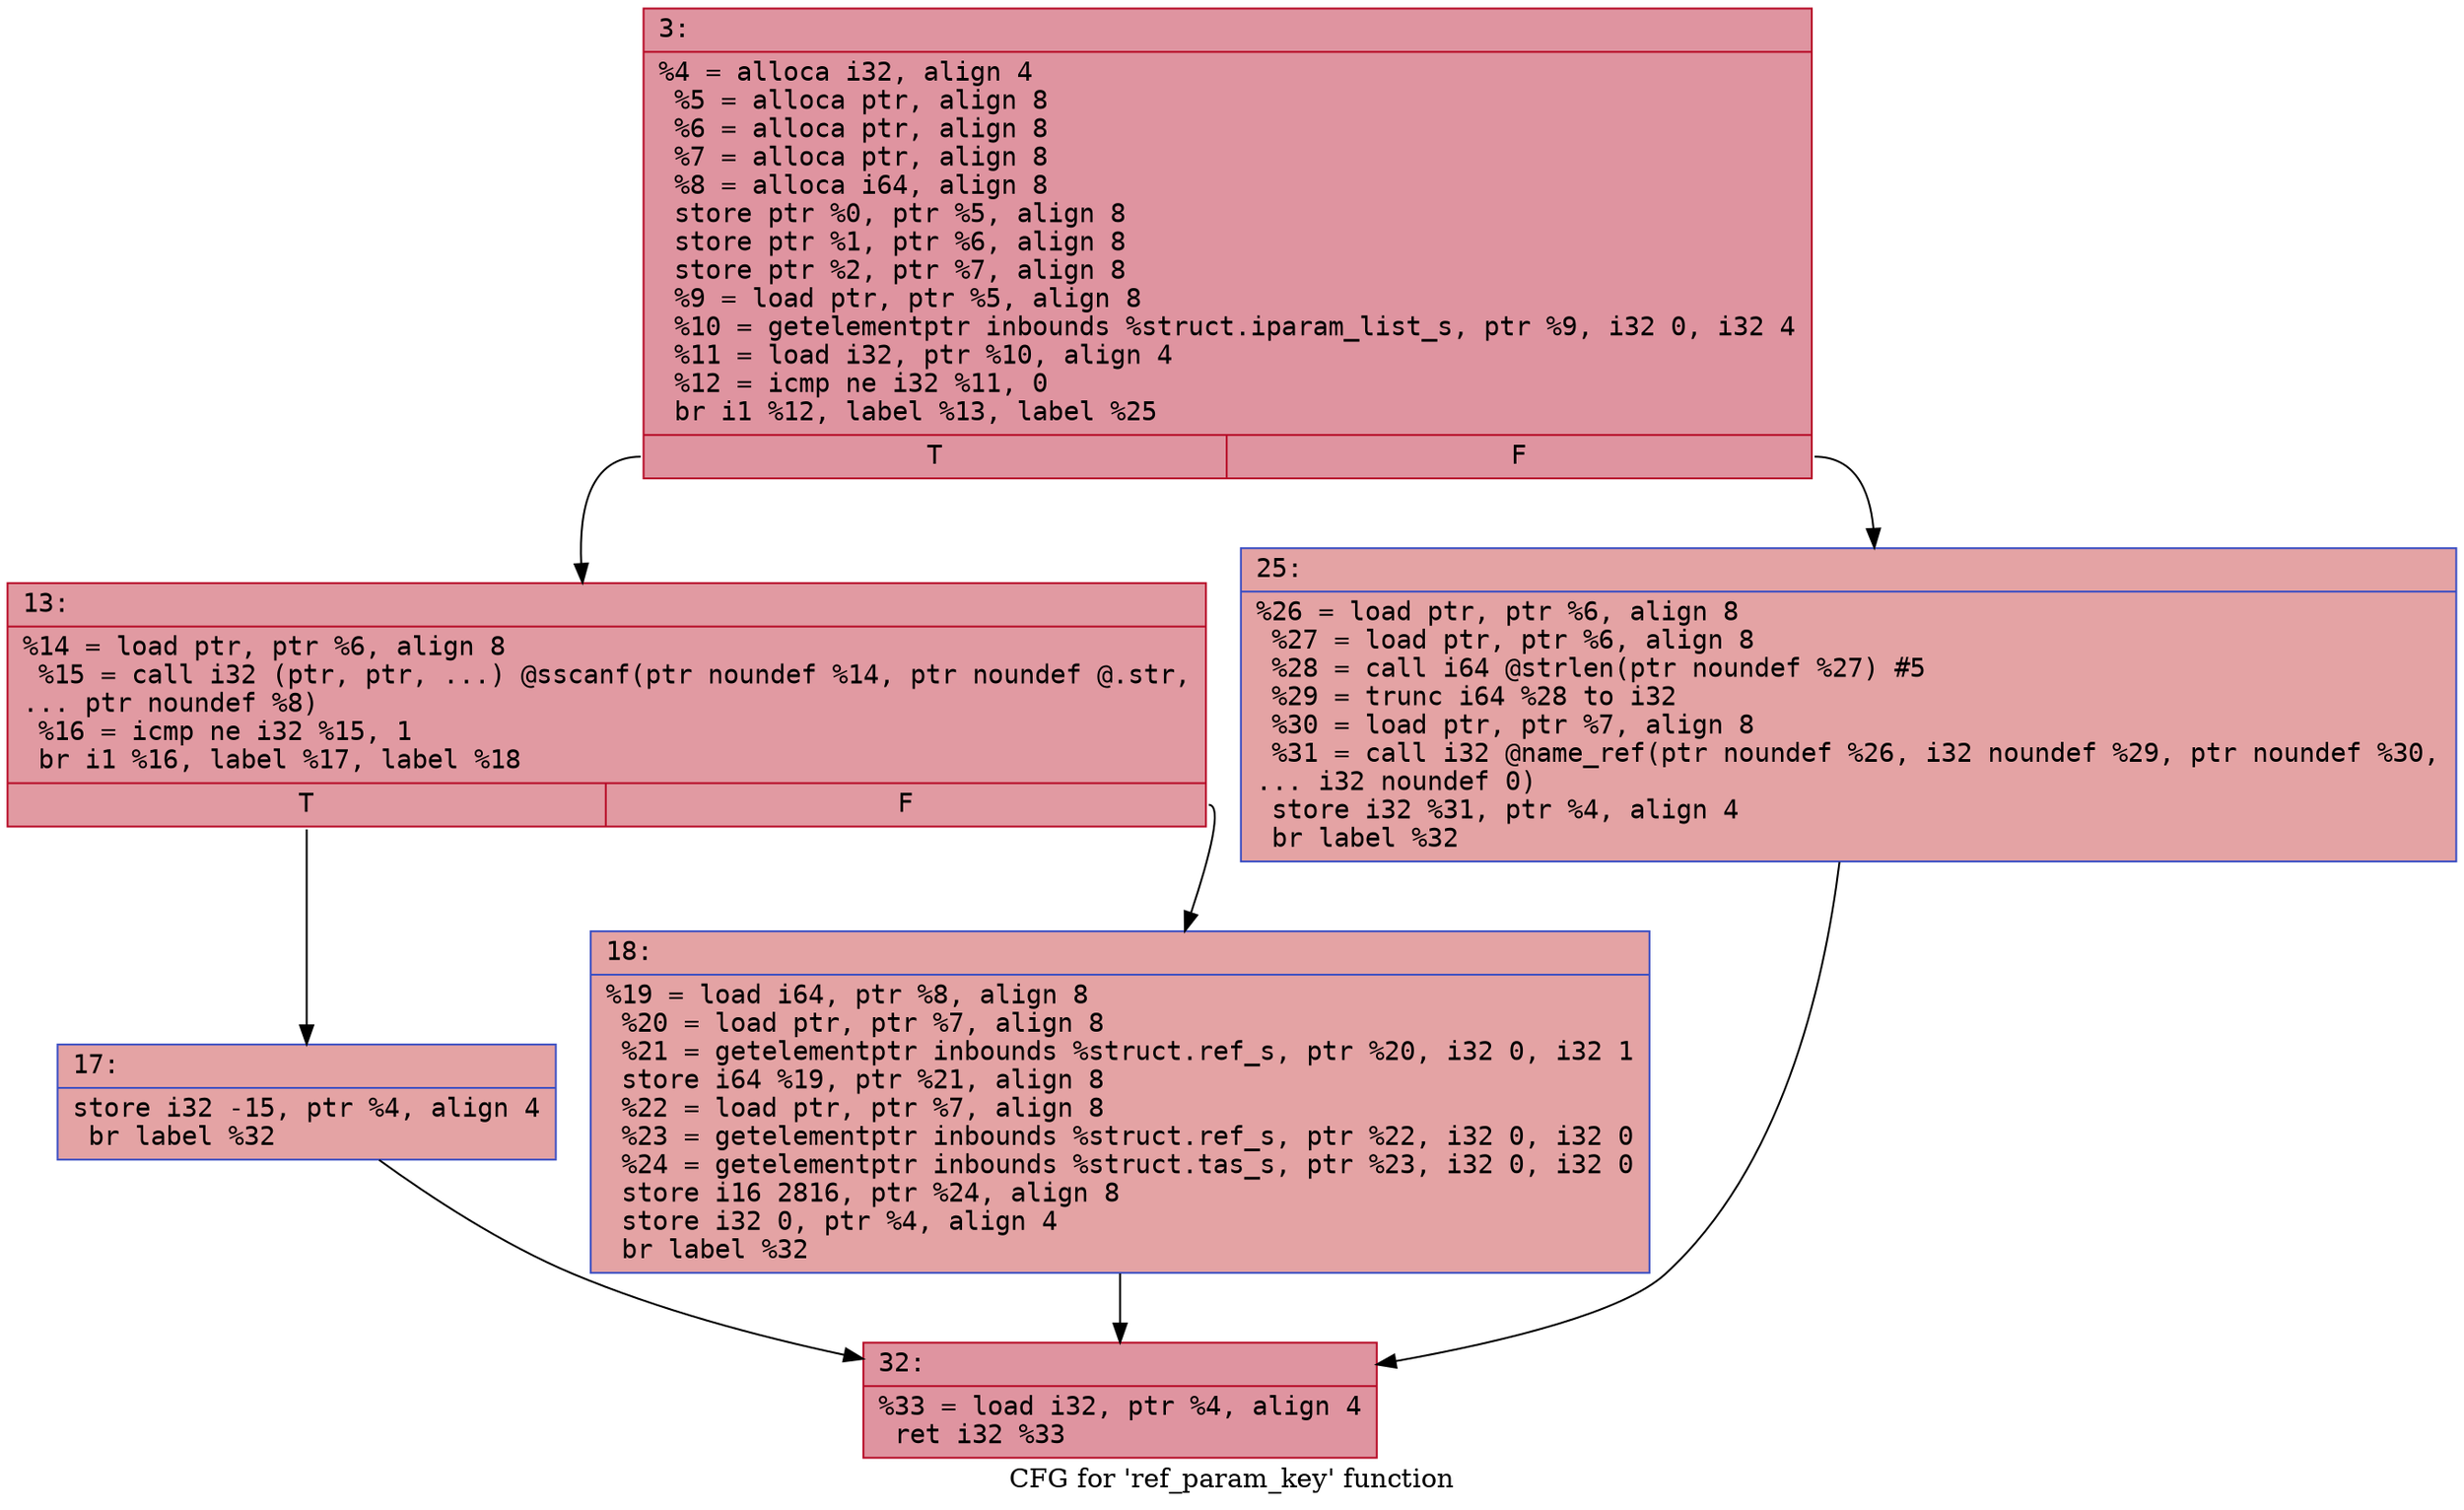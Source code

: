 digraph "CFG for 'ref_param_key' function" {
	label="CFG for 'ref_param_key' function";

	Node0x6000017a8f00 [shape=record,color="#b70d28ff", style=filled, fillcolor="#b70d2870" fontname="Courier",label="{3:\l|  %4 = alloca i32, align 4\l  %5 = alloca ptr, align 8\l  %6 = alloca ptr, align 8\l  %7 = alloca ptr, align 8\l  %8 = alloca i64, align 8\l  store ptr %0, ptr %5, align 8\l  store ptr %1, ptr %6, align 8\l  store ptr %2, ptr %7, align 8\l  %9 = load ptr, ptr %5, align 8\l  %10 = getelementptr inbounds %struct.iparam_list_s, ptr %9, i32 0, i32 4\l  %11 = load i32, ptr %10, align 4\l  %12 = icmp ne i32 %11, 0\l  br i1 %12, label %13, label %25\l|{<s0>T|<s1>F}}"];
	Node0x6000017a8f00:s0 -> Node0x6000017a8f50[tooltip="3 -> 13\nProbability 62.50%" ];
	Node0x6000017a8f00:s1 -> Node0x6000017a9040[tooltip="3 -> 25\nProbability 37.50%" ];
	Node0x6000017a8f50 [shape=record,color="#b70d28ff", style=filled, fillcolor="#bb1b2c70" fontname="Courier",label="{13:\l|  %14 = load ptr, ptr %6, align 8\l  %15 = call i32 (ptr, ptr, ...) @sscanf(ptr noundef %14, ptr noundef @.str,\l... ptr noundef %8)\l  %16 = icmp ne i32 %15, 1\l  br i1 %16, label %17, label %18\l|{<s0>T|<s1>F}}"];
	Node0x6000017a8f50:s0 -> Node0x6000017a8fa0[tooltip="13 -> 17\nProbability 50.00%" ];
	Node0x6000017a8f50:s1 -> Node0x6000017a8ff0[tooltip="13 -> 18\nProbability 50.00%" ];
	Node0x6000017a8fa0 [shape=record,color="#3d50c3ff", style=filled, fillcolor="#c32e3170" fontname="Courier",label="{17:\l|  store i32 -15, ptr %4, align 4\l  br label %32\l}"];
	Node0x6000017a8fa0 -> Node0x6000017a9090[tooltip="17 -> 32\nProbability 100.00%" ];
	Node0x6000017a8ff0 [shape=record,color="#3d50c3ff", style=filled, fillcolor="#c32e3170" fontname="Courier",label="{18:\l|  %19 = load i64, ptr %8, align 8\l  %20 = load ptr, ptr %7, align 8\l  %21 = getelementptr inbounds %struct.ref_s, ptr %20, i32 0, i32 1\l  store i64 %19, ptr %21, align 8\l  %22 = load ptr, ptr %7, align 8\l  %23 = getelementptr inbounds %struct.ref_s, ptr %22, i32 0, i32 0\l  %24 = getelementptr inbounds %struct.tas_s, ptr %23, i32 0, i32 0\l  store i16 2816, ptr %24, align 8\l  store i32 0, ptr %4, align 4\l  br label %32\l}"];
	Node0x6000017a8ff0 -> Node0x6000017a9090[tooltip="18 -> 32\nProbability 100.00%" ];
	Node0x6000017a9040 [shape=record,color="#3d50c3ff", style=filled, fillcolor="#c32e3170" fontname="Courier",label="{25:\l|  %26 = load ptr, ptr %6, align 8\l  %27 = load ptr, ptr %6, align 8\l  %28 = call i64 @strlen(ptr noundef %27) #5\l  %29 = trunc i64 %28 to i32\l  %30 = load ptr, ptr %7, align 8\l  %31 = call i32 @name_ref(ptr noundef %26, i32 noundef %29, ptr noundef %30,\l... i32 noundef 0)\l  store i32 %31, ptr %4, align 4\l  br label %32\l}"];
	Node0x6000017a9040 -> Node0x6000017a9090[tooltip="25 -> 32\nProbability 100.00%" ];
	Node0x6000017a9090 [shape=record,color="#b70d28ff", style=filled, fillcolor="#b70d2870" fontname="Courier",label="{32:\l|  %33 = load i32, ptr %4, align 4\l  ret i32 %33\l}"];
}
